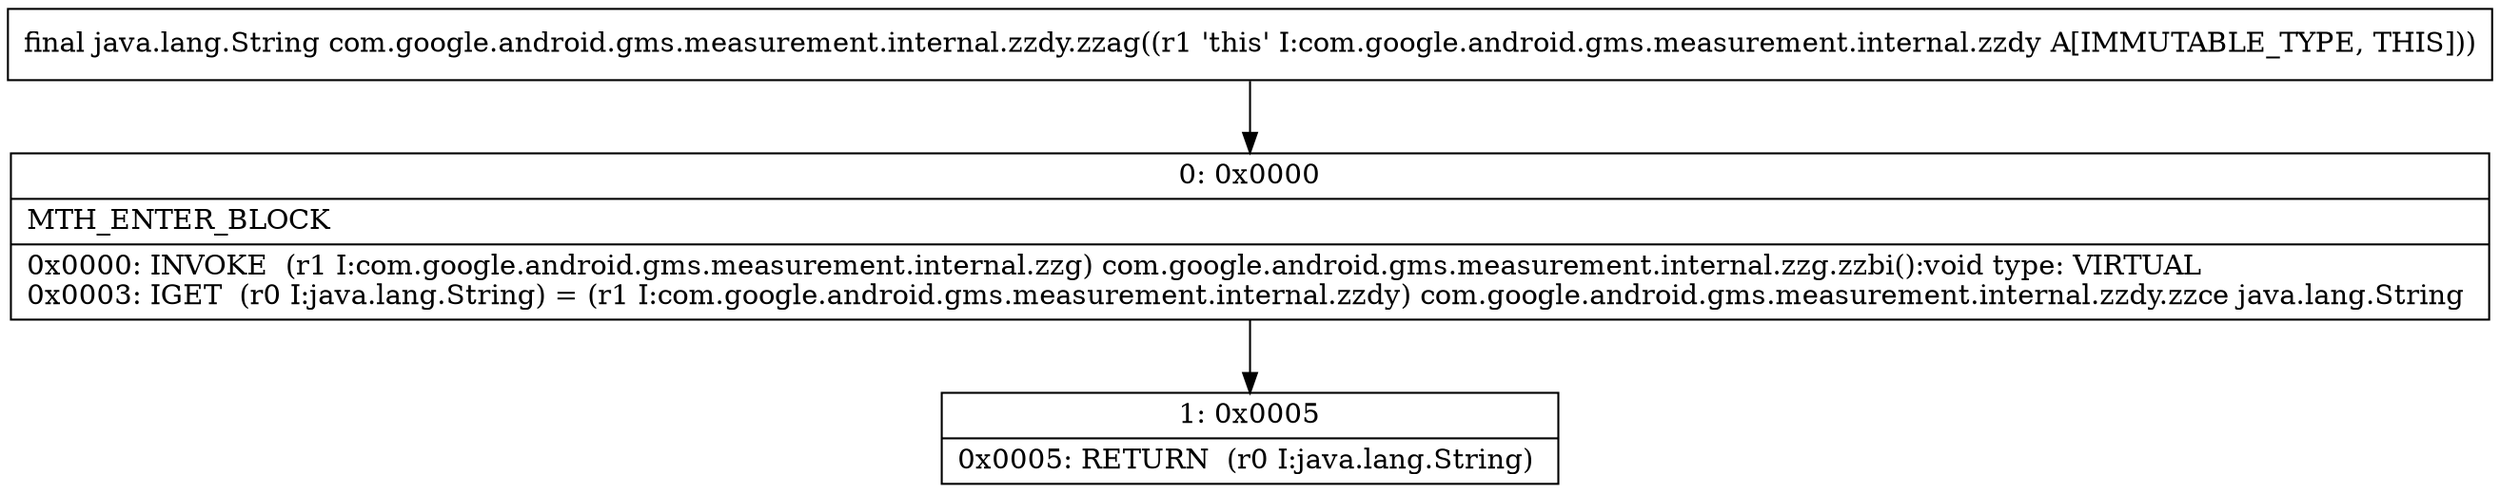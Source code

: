 digraph "CFG forcom.google.android.gms.measurement.internal.zzdy.zzag()Ljava\/lang\/String;" {
Node_0 [shape=record,label="{0\:\ 0x0000|MTH_ENTER_BLOCK\l|0x0000: INVOKE  (r1 I:com.google.android.gms.measurement.internal.zzg) com.google.android.gms.measurement.internal.zzg.zzbi():void type: VIRTUAL \l0x0003: IGET  (r0 I:java.lang.String) = (r1 I:com.google.android.gms.measurement.internal.zzdy) com.google.android.gms.measurement.internal.zzdy.zzce java.lang.String \l}"];
Node_1 [shape=record,label="{1\:\ 0x0005|0x0005: RETURN  (r0 I:java.lang.String) \l}"];
MethodNode[shape=record,label="{final java.lang.String com.google.android.gms.measurement.internal.zzdy.zzag((r1 'this' I:com.google.android.gms.measurement.internal.zzdy A[IMMUTABLE_TYPE, THIS])) }"];
MethodNode -> Node_0;
Node_0 -> Node_1;
}

